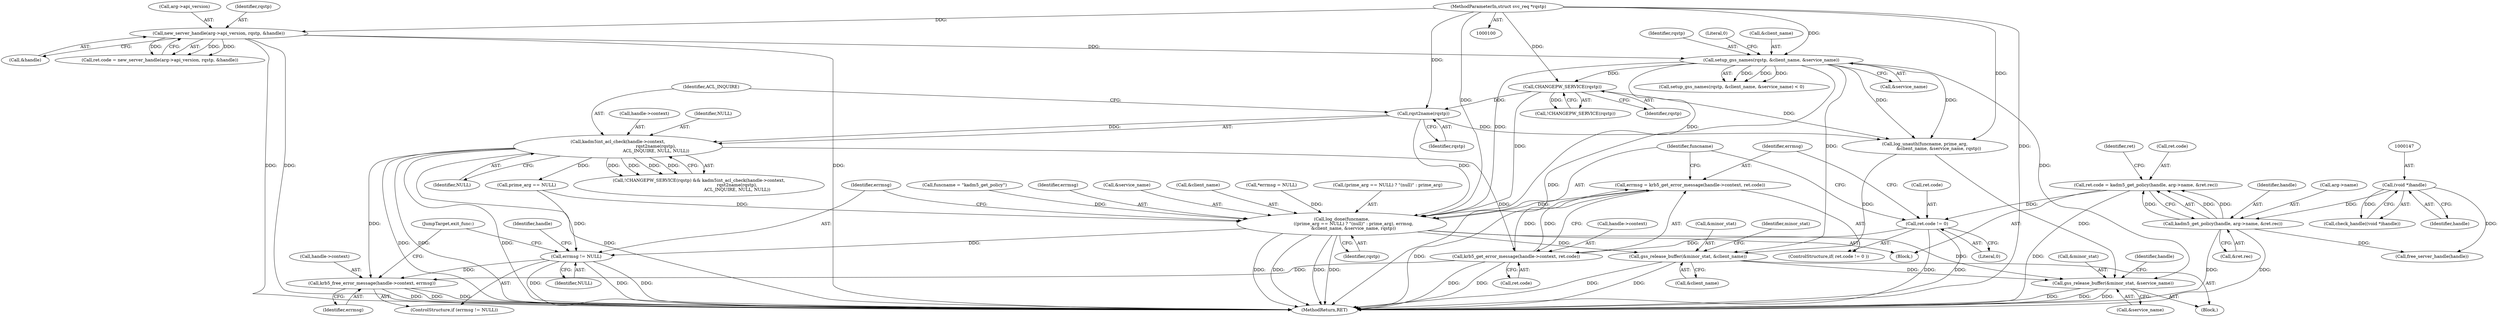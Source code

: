 digraph "0_krb5_83ed75feba32e46f736fcce0d96a0445f29b96c2_8@pointer" {
"1000302" [label="(Call,errmsg = krb5_get_error_message(handle->context, ret.code))"];
"1000304" [label="(Call,krb5_get_error_message(handle->context, ret.code))"];
"1000191" [label="(Call,kadm5int_acl_check(handle->context,\n                                                       rqst2name(rqstp),\n                                                       ACL_INQUIRE, NULL, NULL))"];
"1000195" [label="(Call,rqst2name(rqstp))"];
"1000189" [label="(Call,CHANGEPW_SERVICE(rqstp))"];
"1000162" [label="(Call,setup_gss_names(rqstp, &client_name, &service_name))"];
"1000132" [label="(Call,new_server_handle(arg->api_version, rqstp, &handle))"];
"1000102" [label="(MethodParameterIn,struct svc_req *rqstp)"];
"1000297" [label="(Call,ret.code != 0)"];
"1000283" [label="(Call,ret.code = kadm5_get_policy(handle, arg->name, &ret.rec))"];
"1000287" [label="(Call,kadm5_get_policy(handle, arg->name, &ret.rec))"];
"1000146" [label="(Call,(void *)handle)"];
"1000311" [label="(Call,log_done(funcname,\n                 ((prime_arg == NULL) ? \"(null)\" : prime_arg), errmsg,\n                 &client_name, &service_name, rqstp))"];
"1000326" [label="(Call,errmsg != NULL)"];
"1000329" [label="(Call,krb5_free_error_message(handle->context, errmsg))"];
"1000345" [label="(Call,gss_release_buffer(&minor_stat, &client_name))"];
"1000350" [label="(Call,gss_release_buffer(&minor_stat, &service_name))"];
"1000136" [label="(Identifier,rqstp)"];
"1000312" [label="(Identifier,funcname)"];
"1000284" [label="(Call,ret.code)"];
"1000329" [label="(Call,krb5_free_error_message(handle->context, errmsg))"];
"1000120" [label="(Call,*errmsg = NULL)"];
"1000197" [label="(Identifier,ACL_INQUIRE)"];
"1000292" [label="(Call,&ret.rec)"];
"1000296" [label="(ControlStructure,if( ret.code != 0 ))"];
"1000283" [label="(Call,ret.code = kadm5_get_policy(handle, arg->name, &ret.rec))"];
"1000103" [label="(Block,)"];
"1000327" [label="(Identifier,errmsg)"];
"1000344" [label="(JumpTarget,exit_func:)"];
"1000348" [label="(Call,&client_name)"];
"1000190" [label="(Identifier,rqstp)"];
"1000352" [label="(Identifier,minor_stat)"];
"1000191" [label="(Call,kadm5int_acl_check(handle->context,\n                                                       rqst2name(rqstp),\n                                                       ACL_INQUIRE, NULL, NULL))"];
"1000298" [label="(Call,ret.code)"];
"1000313" [label="(Call,(prime_arg == NULL) ? \"(null)\" : prime_arg)"];
"1000328" [label="(Identifier,NULL)"];
"1000331" [label="(Identifier,handle)"];
"1000351" [label="(Call,&minor_stat)"];
"1000145" [label="(Call,check_handle((void *)handle))"];
"1000355" [label="(Call,free_server_handle(handle))"];
"1000157" [label="(Call,funcname = \"kadm5_get_policy\")"];
"1000137" [label="(Call,&handle)"];
"1000319" [label="(Identifier,errmsg)"];
"1000314" [label="(Call,prime_arg == NULL)"];
"1000161" [label="(Call,setup_gss_names(rqstp, &client_name, &service_name) < 0)"];
"1000324" [label="(Identifier,rqstp)"];
"1000192" [label="(Call,handle->context)"];
"1000164" [label="(Call,&client_name)"];
"1000133" [label="(Call,arg->api_version)"];
"1000148" [label="(Identifier,handle)"];
"1000356" [label="(Identifier,handle)"];
"1000162" [label="(Call,setup_gss_names(rqstp, &client_name, &service_name))"];
"1000297" [label="(Call,ret.code != 0)"];
"1000325" [label="(ControlStructure,if (errmsg != NULL))"];
"1000287" [label="(Call,kadm5_get_policy(handle, arg->name, &ret.rec))"];
"1000305" [label="(Call,handle->context)"];
"1000132" [label="(Call,new_server_handle(arg->api_version, rqstp, &handle))"];
"1000102" [label="(MethodParameterIn,struct svc_req *rqstp)"];
"1000353" [label="(Call,&service_name)"];
"1000322" [label="(Call,&service_name)"];
"1000198" [label="(Identifier,NULL)"];
"1000189" [label="(Call,CHANGEPW_SERVICE(rqstp))"];
"1000301" [label="(Literal,0)"];
"1000360" [label="(MethodReturn,RET)"];
"1000166" [label="(Call,&service_name)"];
"1000282" [label="(Block,)"];
"1000199" [label="(Identifier,NULL)"];
"1000163" [label="(Identifier,rqstp)"];
"1000146" [label="(Call,(void *)handle)"];
"1000336" [label="(Call,log_unauth(funcname, prime_arg,\n                    &client_name, &service_name, rqstp))"];
"1000288" [label="(Identifier,handle)"];
"1000195" [label="(Call,rqst2name(rqstp))"];
"1000346" [label="(Call,&minor_stat)"];
"1000308" [label="(Call,ret.code)"];
"1000128" [label="(Call,ret.code = new_server_handle(arg->api_version, rqstp, &handle))"];
"1000345" [label="(Call,gss_release_buffer(&minor_stat, &client_name))"];
"1000350" [label="(Call,gss_release_buffer(&minor_stat, &service_name))"];
"1000304" [label="(Call,krb5_get_error_message(handle->context, ret.code))"];
"1000168" [label="(Literal,0)"];
"1000188" [label="(Call,!CHANGEPW_SERVICE(rqstp))"];
"1000333" [label="(Identifier,errmsg)"];
"1000303" [label="(Identifier,errmsg)"];
"1000289" [label="(Call,arg->name)"];
"1000320" [label="(Call,&client_name)"];
"1000299" [label="(Identifier,ret)"];
"1000302" [label="(Call,errmsg = krb5_get_error_message(handle->context, ret.code))"];
"1000330" [label="(Call,handle->context)"];
"1000187" [label="(Call,!CHANGEPW_SERVICE(rqstp) && kadm5int_acl_check(handle->context,\n                                                       rqst2name(rqstp),\n                                                       ACL_INQUIRE, NULL, NULL))"];
"1000311" [label="(Call,log_done(funcname,\n                 ((prime_arg == NULL) ? \"(null)\" : prime_arg), errmsg,\n                 &client_name, &service_name, rqstp))"];
"1000326" [label="(Call,errmsg != NULL)"];
"1000196" [label="(Identifier,rqstp)"];
"1000302" -> "1000296"  [label="AST: "];
"1000302" -> "1000304"  [label="CFG: "];
"1000303" -> "1000302"  [label="AST: "];
"1000304" -> "1000302"  [label="AST: "];
"1000312" -> "1000302"  [label="CFG: "];
"1000302" -> "1000360"  [label="DDG: "];
"1000304" -> "1000302"  [label="DDG: "];
"1000304" -> "1000302"  [label="DDG: "];
"1000302" -> "1000311"  [label="DDG: "];
"1000304" -> "1000308"  [label="CFG: "];
"1000305" -> "1000304"  [label="AST: "];
"1000308" -> "1000304"  [label="AST: "];
"1000304" -> "1000360"  [label="DDG: "];
"1000304" -> "1000360"  [label="DDG: "];
"1000191" -> "1000304"  [label="DDG: "];
"1000297" -> "1000304"  [label="DDG: "];
"1000304" -> "1000329"  [label="DDG: "];
"1000191" -> "1000187"  [label="AST: "];
"1000191" -> "1000199"  [label="CFG: "];
"1000192" -> "1000191"  [label="AST: "];
"1000195" -> "1000191"  [label="AST: "];
"1000197" -> "1000191"  [label="AST: "];
"1000198" -> "1000191"  [label="AST: "];
"1000199" -> "1000191"  [label="AST: "];
"1000187" -> "1000191"  [label="CFG: "];
"1000191" -> "1000360"  [label="DDG: "];
"1000191" -> "1000360"  [label="DDG: "];
"1000191" -> "1000360"  [label="DDG: "];
"1000191" -> "1000360"  [label="DDG: "];
"1000191" -> "1000187"  [label="DDG: "];
"1000191" -> "1000187"  [label="DDG: "];
"1000191" -> "1000187"  [label="DDG: "];
"1000191" -> "1000187"  [label="DDG: "];
"1000195" -> "1000191"  [label="DDG: "];
"1000191" -> "1000314"  [label="DDG: "];
"1000191" -> "1000329"  [label="DDG: "];
"1000195" -> "1000196"  [label="CFG: "];
"1000196" -> "1000195"  [label="AST: "];
"1000197" -> "1000195"  [label="CFG: "];
"1000189" -> "1000195"  [label="DDG: "];
"1000102" -> "1000195"  [label="DDG: "];
"1000195" -> "1000311"  [label="DDG: "];
"1000195" -> "1000336"  [label="DDG: "];
"1000189" -> "1000188"  [label="AST: "];
"1000189" -> "1000190"  [label="CFG: "];
"1000190" -> "1000189"  [label="AST: "];
"1000188" -> "1000189"  [label="CFG: "];
"1000189" -> "1000188"  [label="DDG: "];
"1000162" -> "1000189"  [label="DDG: "];
"1000102" -> "1000189"  [label="DDG: "];
"1000189" -> "1000311"  [label="DDG: "];
"1000189" -> "1000336"  [label="DDG: "];
"1000162" -> "1000161"  [label="AST: "];
"1000162" -> "1000166"  [label="CFG: "];
"1000163" -> "1000162"  [label="AST: "];
"1000164" -> "1000162"  [label="AST: "];
"1000166" -> "1000162"  [label="AST: "];
"1000168" -> "1000162"  [label="CFG: "];
"1000162" -> "1000360"  [label="DDG: "];
"1000162" -> "1000161"  [label="DDG: "];
"1000162" -> "1000161"  [label="DDG: "];
"1000162" -> "1000161"  [label="DDG: "];
"1000132" -> "1000162"  [label="DDG: "];
"1000102" -> "1000162"  [label="DDG: "];
"1000162" -> "1000311"  [label="DDG: "];
"1000162" -> "1000311"  [label="DDG: "];
"1000162" -> "1000336"  [label="DDG: "];
"1000162" -> "1000336"  [label="DDG: "];
"1000162" -> "1000345"  [label="DDG: "];
"1000162" -> "1000350"  [label="DDG: "];
"1000132" -> "1000128"  [label="AST: "];
"1000132" -> "1000137"  [label="CFG: "];
"1000133" -> "1000132"  [label="AST: "];
"1000136" -> "1000132"  [label="AST: "];
"1000137" -> "1000132"  [label="AST: "];
"1000128" -> "1000132"  [label="CFG: "];
"1000132" -> "1000360"  [label="DDG: "];
"1000132" -> "1000360"  [label="DDG: "];
"1000132" -> "1000360"  [label="DDG: "];
"1000132" -> "1000128"  [label="DDG: "];
"1000132" -> "1000128"  [label="DDG: "];
"1000132" -> "1000128"  [label="DDG: "];
"1000102" -> "1000132"  [label="DDG: "];
"1000102" -> "1000100"  [label="AST: "];
"1000102" -> "1000360"  [label="DDG: "];
"1000102" -> "1000311"  [label="DDG: "];
"1000102" -> "1000336"  [label="DDG: "];
"1000297" -> "1000296"  [label="AST: "];
"1000297" -> "1000301"  [label="CFG: "];
"1000298" -> "1000297"  [label="AST: "];
"1000301" -> "1000297"  [label="AST: "];
"1000303" -> "1000297"  [label="CFG: "];
"1000312" -> "1000297"  [label="CFG: "];
"1000297" -> "1000360"  [label="DDG: "];
"1000297" -> "1000360"  [label="DDG: "];
"1000283" -> "1000297"  [label="DDG: "];
"1000283" -> "1000282"  [label="AST: "];
"1000283" -> "1000287"  [label="CFG: "];
"1000284" -> "1000283"  [label="AST: "];
"1000287" -> "1000283"  [label="AST: "];
"1000299" -> "1000283"  [label="CFG: "];
"1000283" -> "1000360"  [label="DDG: "];
"1000287" -> "1000283"  [label="DDG: "];
"1000287" -> "1000283"  [label="DDG: "];
"1000287" -> "1000283"  [label="DDG: "];
"1000287" -> "1000292"  [label="CFG: "];
"1000288" -> "1000287"  [label="AST: "];
"1000289" -> "1000287"  [label="AST: "];
"1000292" -> "1000287"  [label="AST: "];
"1000287" -> "1000360"  [label="DDG: "];
"1000287" -> "1000360"  [label="DDG: "];
"1000146" -> "1000287"  [label="DDG: "];
"1000287" -> "1000355"  [label="DDG: "];
"1000146" -> "1000145"  [label="AST: "];
"1000146" -> "1000148"  [label="CFG: "];
"1000147" -> "1000146"  [label="AST: "];
"1000148" -> "1000146"  [label="AST: "];
"1000145" -> "1000146"  [label="CFG: "];
"1000146" -> "1000145"  [label="DDG: "];
"1000146" -> "1000355"  [label="DDG: "];
"1000311" -> "1000282"  [label="AST: "];
"1000311" -> "1000324"  [label="CFG: "];
"1000312" -> "1000311"  [label="AST: "];
"1000313" -> "1000311"  [label="AST: "];
"1000319" -> "1000311"  [label="AST: "];
"1000320" -> "1000311"  [label="AST: "];
"1000322" -> "1000311"  [label="AST: "];
"1000324" -> "1000311"  [label="AST: "];
"1000327" -> "1000311"  [label="CFG: "];
"1000311" -> "1000360"  [label="DDG: "];
"1000311" -> "1000360"  [label="DDG: "];
"1000311" -> "1000360"  [label="DDG: "];
"1000311" -> "1000360"  [label="DDG: "];
"1000157" -> "1000311"  [label="DDG: "];
"1000314" -> "1000311"  [label="DDG: "];
"1000120" -> "1000311"  [label="DDG: "];
"1000311" -> "1000326"  [label="DDG: "];
"1000311" -> "1000345"  [label="DDG: "];
"1000311" -> "1000350"  [label="DDG: "];
"1000326" -> "1000325"  [label="AST: "];
"1000326" -> "1000328"  [label="CFG: "];
"1000327" -> "1000326"  [label="AST: "];
"1000328" -> "1000326"  [label="AST: "];
"1000331" -> "1000326"  [label="CFG: "];
"1000344" -> "1000326"  [label="CFG: "];
"1000326" -> "1000360"  [label="DDG: "];
"1000326" -> "1000360"  [label="DDG: "];
"1000326" -> "1000360"  [label="DDG: "];
"1000314" -> "1000326"  [label="DDG: "];
"1000326" -> "1000329"  [label="DDG: "];
"1000329" -> "1000325"  [label="AST: "];
"1000329" -> "1000333"  [label="CFG: "];
"1000330" -> "1000329"  [label="AST: "];
"1000333" -> "1000329"  [label="AST: "];
"1000344" -> "1000329"  [label="CFG: "];
"1000329" -> "1000360"  [label="DDG: "];
"1000329" -> "1000360"  [label="DDG: "];
"1000329" -> "1000360"  [label="DDG: "];
"1000345" -> "1000103"  [label="AST: "];
"1000345" -> "1000348"  [label="CFG: "];
"1000346" -> "1000345"  [label="AST: "];
"1000348" -> "1000345"  [label="AST: "];
"1000352" -> "1000345"  [label="CFG: "];
"1000345" -> "1000360"  [label="DDG: "];
"1000345" -> "1000360"  [label="DDG: "];
"1000336" -> "1000345"  [label="DDG: "];
"1000345" -> "1000350"  [label="DDG: "];
"1000350" -> "1000103"  [label="AST: "];
"1000350" -> "1000353"  [label="CFG: "];
"1000351" -> "1000350"  [label="AST: "];
"1000353" -> "1000350"  [label="AST: "];
"1000356" -> "1000350"  [label="CFG: "];
"1000350" -> "1000360"  [label="DDG: "];
"1000350" -> "1000360"  [label="DDG: "];
"1000350" -> "1000360"  [label="DDG: "];
"1000336" -> "1000350"  [label="DDG: "];
}
